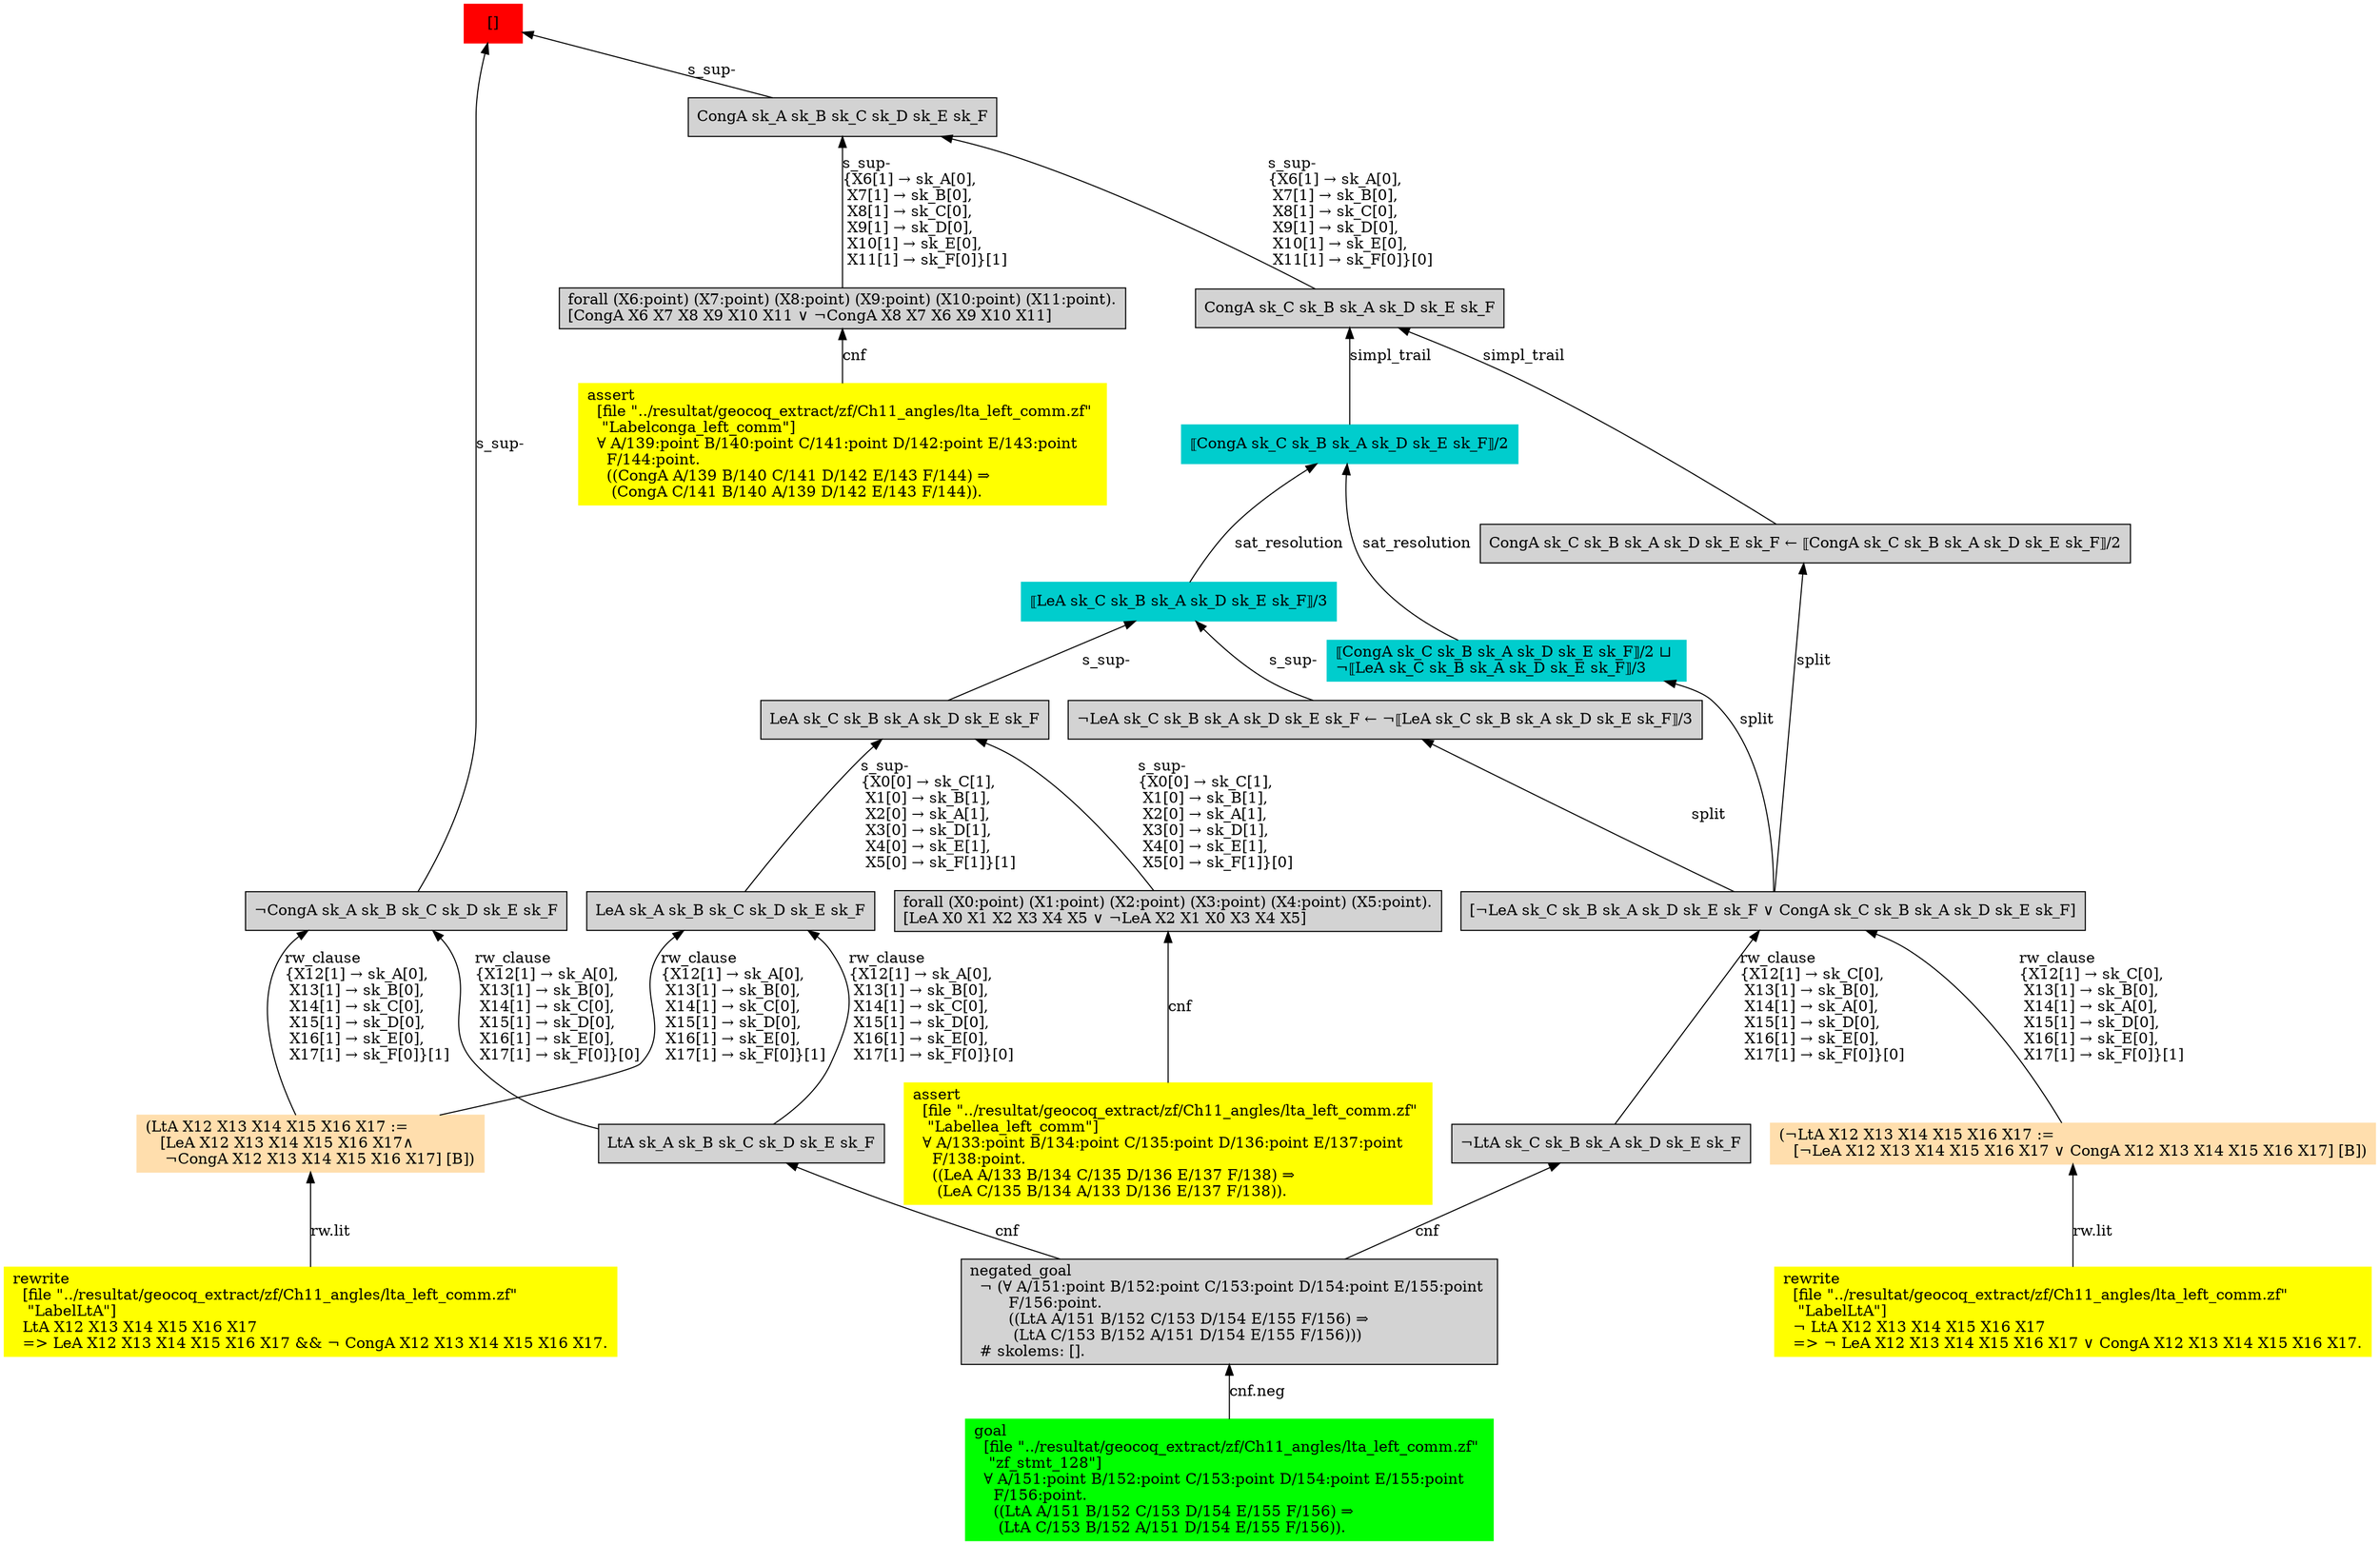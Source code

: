 digraph "unsat_graph" {
  vertex_0 [color=red, label="[]", shape=box, style=filled];
  vertex_0 -> vertex_1 [label="s_sup-\l", dir="back"];
  vertex_1 [shape=box, label="¬CongA sk_A sk_B sk_C sk_D sk_E sk_F\l", style=filled];
  vertex_1 -> vertex_2 [label="rw_clause\l\{X12[1] → sk_A[0], \l X13[1] → sk_B[0], \l X14[1] → sk_C[0], \l X15[1] → sk_D[0], \l X16[1] → sk_E[0], \l X17[1] → sk_F[0]\}[1]\l", dir="back"];
  vertex_2 [color=navajowhite, shape=box, label="(LtA X12 X13 X14 X15 X16 X17 :=\l   [LeA X12 X13 X14 X15 X16 X17∧\l    ¬CongA X12 X13 X14 X15 X16 X17] [B])\l", style=filled];
  vertex_2 -> vertex_3 [label="rw.lit", dir="back"];
  vertex_3 [color=yellow, shape=box, label="rewrite\l  [file \"../resultat/geocoq_extract/zf/Ch11_angles/lta_left_comm.zf\" \l   \"LabelLtA\"]\l  LtA X12 X13 X14 X15 X16 X17\l  =\> LeA X12 X13 X14 X15 X16 X17 && ¬ CongA X12 X13 X14 X15 X16 X17.\l", style=filled];
  vertex_1 -> vertex_4 [label="rw_clause\l\{X12[1] → sk_A[0], \l X13[1] → sk_B[0], \l X14[1] → sk_C[0], \l X15[1] → sk_D[0], \l X16[1] → sk_E[0], \l X17[1] → sk_F[0]\}[0]\l", dir="back"];
  vertex_4 [shape=box, label="LtA sk_A sk_B sk_C sk_D sk_E sk_F\l", style=filled];
  vertex_4 -> vertex_5 [label="cnf", dir="back"];
  vertex_5 [shape=box, label="negated_goal\l  ¬ (∀ A/151:point B/152:point C/153:point D/154:point E/155:point \l        F/156:point.\l        ((LtA A/151 B/152 C/153 D/154 E/155 F/156) ⇒\l         (LtA C/153 B/152 A/151 D/154 E/155 F/156)))\l  # skolems: [].\l", style=filled];
  vertex_5 -> vertex_6 [label="cnf.neg", dir="back"];
  vertex_6 [color=green, shape=box, label="goal\l  [file \"../resultat/geocoq_extract/zf/Ch11_angles/lta_left_comm.zf\" \l   \"zf_stmt_128\"]\l  ∀ A/151:point B/152:point C/153:point D/154:point E/155:point \l    F/156:point.\l    ((LtA A/151 B/152 C/153 D/154 E/155 F/156) ⇒\l     (LtA C/153 B/152 A/151 D/154 E/155 F/156)).\l", style=filled];
  vertex_0 -> vertex_7 [label="s_sup-\l", dir="back"];
  vertex_7 [shape=box, label="CongA sk_A sk_B sk_C sk_D sk_E sk_F\l", style=filled];
  vertex_7 -> vertex_8 [label="s_sup-\l\{X6[1] → sk_A[0], \l X7[1] → sk_B[0], \l X8[1] → sk_C[0], \l X9[1] → sk_D[0], \l X10[1] → sk_E[0], \l X11[1] → sk_F[0]\}[1]\l", dir="back"];
  vertex_8 [shape=box, label="forall (X6:point) (X7:point) (X8:point) (X9:point) (X10:point) (X11:point).\l[CongA X6 X7 X8 X9 X10 X11 ∨ ¬CongA X8 X7 X6 X9 X10 X11]\l", style=filled];
  vertex_8 -> vertex_9 [label="cnf", dir="back"];
  vertex_9 [color=yellow, shape=box, label="assert\l  [file \"../resultat/geocoq_extract/zf/Ch11_angles/lta_left_comm.zf\" \l   \"Labelconga_left_comm\"]\l  ∀ A/139:point B/140:point C/141:point D/142:point E/143:point \l    F/144:point.\l    ((CongA A/139 B/140 C/141 D/142 E/143 F/144) ⇒\l     (CongA C/141 B/140 A/139 D/142 E/143 F/144)).\l", style=filled];
  vertex_7 -> vertex_10 [label="s_sup-\l\{X6[1] → sk_A[0], \l X7[1] → sk_B[0], \l X8[1] → sk_C[0], \l X9[1] → sk_D[0], \l X10[1] → sk_E[0], \l X11[1] → sk_F[0]\}[0]\l", dir="back"];
  vertex_10 [shape=box, label="CongA sk_C sk_B sk_A sk_D sk_E sk_F\l", style=filled];
  vertex_10 -> vertex_11 [label="simpl_trail", dir="back"];
  vertex_11 [color=cyan3, shape=box, label="⟦CongA sk_C sk_B sk_A sk_D sk_E sk_F⟧/2\l", style=filled];
  vertex_11 -> vertex_12 [label="sat_resolution", dir="back"];
  vertex_12 [color=cyan3, shape=box, label="⟦LeA sk_C sk_B sk_A sk_D sk_E sk_F⟧/3\l", style=filled];
  vertex_12 -> vertex_13 [label="s_sup-\l", dir="back"];
  vertex_13 [shape=box, label="¬LeA sk_C sk_B sk_A sk_D sk_E sk_F ← ¬⟦LeA sk_C sk_B sk_A sk_D sk_E sk_F⟧/3\l", style=filled];
  vertex_13 -> vertex_14 [label="split", dir="back"];
  vertex_14 [shape=box, label="[¬LeA sk_C sk_B sk_A sk_D sk_E sk_F ∨ CongA sk_C sk_B sk_A sk_D sk_E sk_F]\l", style=filled];
  vertex_14 -> vertex_15 [label="rw_clause\l\{X12[1] → sk_C[0], \l X13[1] → sk_B[0], \l X14[1] → sk_A[0], \l X15[1] → sk_D[0], \l X16[1] → sk_E[0], \l X17[1] → sk_F[0]\}[1]\l", dir="back"];
  vertex_15 [color=navajowhite, shape=box, label="(¬LtA X12 X13 X14 X15 X16 X17 :=\l   [¬LeA X12 X13 X14 X15 X16 X17 ∨ CongA X12 X13 X14 X15 X16 X17] [B])\l", style=filled];
  vertex_15 -> vertex_16 [label="rw.lit", dir="back"];
  vertex_16 [color=yellow, shape=box, label="rewrite\l  [file \"../resultat/geocoq_extract/zf/Ch11_angles/lta_left_comm.zf\" \l   \"LabelLtA\"]\l  ¬ LtA X12 X13 X14 X15 X16 X17\l  =\> ¬ LeA X12 X13 X14 X15 X16 X17 ∨ CongA X12 X13 X14 X15 X16 X17.\l", style=filled];
  vertex_14 -> vertex_17 [label="rw_clause\l\{X12[1] → sk_C[0], \l X13[1] → sk_B[0], \l X14[1] → sk_A[0], \l X15[1] → sk_D[0], \l X16[1] → sk_E[0], \l X17[1] → sk_F[0]\}[0]\l", dir="back"];
  vertex_17 [shape=box, label="¬LtA sk_C sk_B sk_A sk_D sk_E sk_F\l", style=filled];
  vertex_17 -> vertex_5 [label="cnf", dir="back"];
  vertex_12 -> vertex_18 [label="s_sup-\l", dir="back"];
  vertex_18 [shape=box, label="LeA sk_C sk_B sk_A sk_D sk_E sk_F\l", style=filled];
  vertex_18 -> vertex_19 [label="s_sup-\l\{X0[0] → sk_C[1], \l X1[0] → sk_B[1], \l X2[0] → sk_A[1], \l X3[0] → sk_D[1], \l X4[0] → sk_E[1], \l X5[0] → sk_F[1]\}[0]\l", dir="back"];
  vertex_19 [shape=box, label="forall (X0:point) (X1:point) (X2:point) (X3:point) (X4:point) (X5:point).\l[LeA X0 X1 X2 X3 X4 X5 ∨ ¬LeA X2 X1 X0 X3 X4 X5]\l", style=filled];
  vertex_19 -> vertex_20 [label="cnf", dir="back"];
  vertex_20 [color=yellow, shape=box, label="assert\l  [file \"../resultat/geocoq_extract/zf/Ch11_angles/lta_left_comm.zf\" \l   \"Labellea_left_comm\"]\l  ∀ A/133:point B/134:point C/135:point D/136:point E/137:point \l    F/138:point.\l    ((LeA A/133 B/134 C/135 D/136 E/137 F/138) ⇒\l     (LeA C/135 B/134 A/133 D/136 E/137 F/138)).\l", style=filled];
  vertex_18 -> vertex_21 [label="s_sup-\l\{X0[0] → sk_C[1], \l X1[0] → sk_B[1], \l X2[0] → sk_A[1], \l X3[0] → sk_D[1], \l X4[0] → sk_E[1], \l X5[0] → sk_F[1]\}[1]\l", dir="back"];
  vertex_21 [shape=box, label="LeA sk_A sk_B sk_C sk_D sk_E sk_F\l", style=filled];
  vertex_21 -> vertex_2 [label="rw_clause\l\{X12[1] → sk_A[0], \l X13[1] → sk_B[0], \l X14[1] → sk_C[0], \l X15[1] → sk_D[0], \l X16[1] → sk_E[0], \l X17[1] → sk_F[0]\}[1]\l", dir="back"];
  vertex_21 -> vertex_4 [label="rw_clause\l\{X12[1] → sk_A[0], \l X13[1] → sk_B[0], \l X14[1] → sk_C[0], \l X15[1] → sk_D[0], \l X16[1] → sk_E[0], \l X17[1] → sk_F[0]\}[0]\l", dir="back"];
  vertex_11 -> vertex_22 [label="sat_resolution", dir="back"];
  vertex_22 [color=cyan3, shape=box, label="⟦CongA sk_C sk_B sk_A sk_D sk_E sk_F⟧/2 ⊔ \l¬⟦LeA sk_C sk_B sk_A sk_D sk_E sk_F⟧/3\l", style=filled];
  vertex_22 -> vertex_14 [label="split", dir="back"];
  vertex_10 -> vertex_23 [label="simpl_trail", dir="back"];
  vertex_23 [shape=box, label="CongA sk_C sk_B sk_A sk_D sk_E sk_F ← ⟦CongA sk_C sk_B sk_A sk_D sk_E sk_F⟧/2\l", style=filled];
  vertex_23 -> vertex_14 [label="split", dir="back"];
  }



